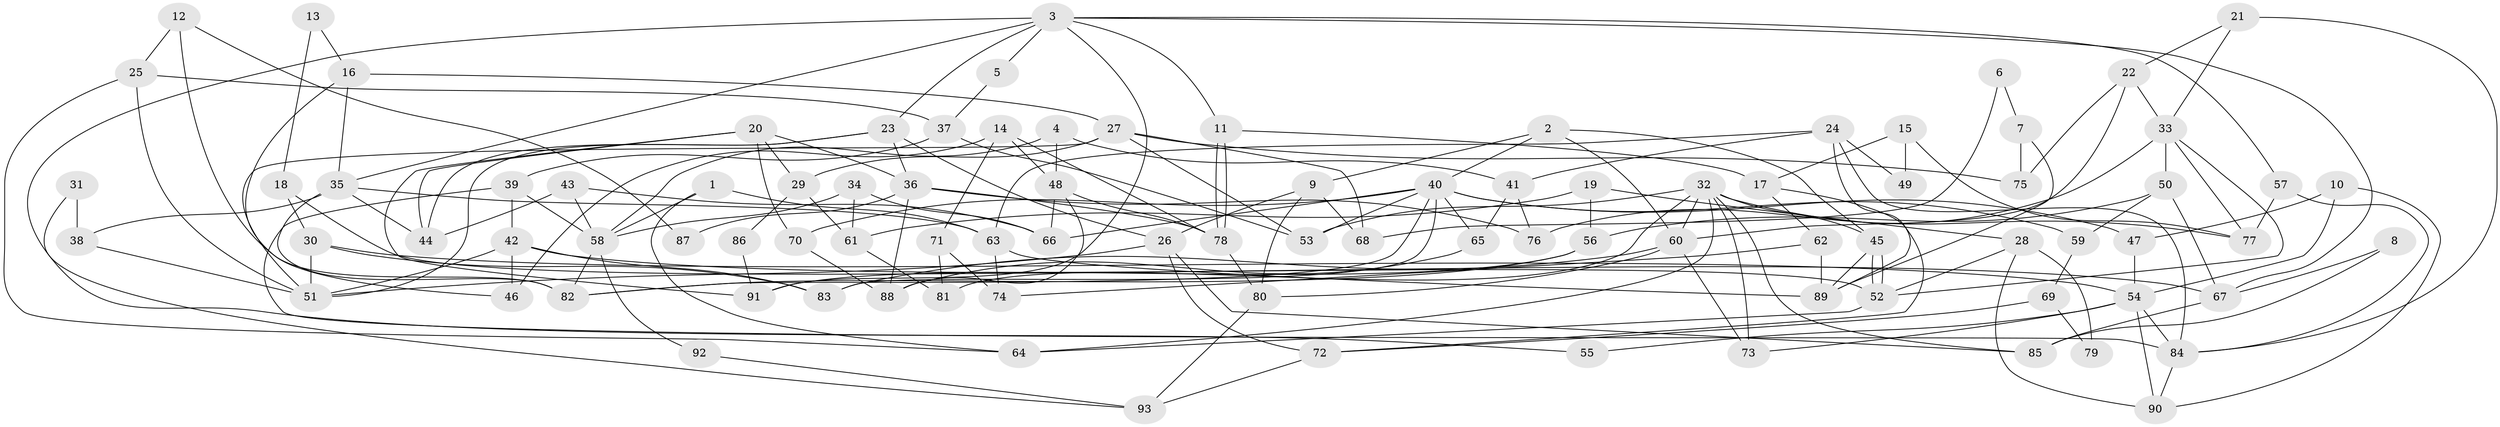 // coarse degree distribution, {6: 0.10810810810810811, 15: 0.02702702702702703, 16: 0.02702702702702703, 5: 0.13513513513513514, 3: 0.1891891891891892, 9: 0.10810810810810811, 7: 0.02702702702702703, 11: 0.08108108108108109, 4: 0.1891891891891892, 14: 0.02702702702702703, 2: 0.05405405405405406, 1: 0.02702702702702703}
// Generated by graph-tools (version 1.1) at 2025/19/03/04/25 18:19:01]
// undirected, 93 vertices, 186 edges
graph export_dot {
graph [start="1"]
  node [color=gray90,style=filled];
  1;
  2;
  3;
  4;
  5;
  6;
  7;
  8;
  9;
  10;
  11;
  12;
  13;
  14;
  15;
  16;
  17;
  18;
  19;
  20;
  21;
  22;
  23;
  24;
  25;
  26;
  27;
  28;
  29;
  30;
  31;
  32;
  33;
  34;
  35;
  36;
  37;
  38;
  39;
  40;
  41;
  42;
  43;
  44;
  45;
  46;
  47;
  48;
  49;
  50;
  51;
  52;
  53;
  54;
  55;
  56;
  57;
  58;
  59;
  60;
  61;
  62;
  63;
  64;
  65;
  66;
  67;
  68;
  69;
  70;
  71;
  72;
  73;
  74;
  75;
  76;
  77;
  78;
  79;
  80;
  81;
  82;
  83;
  84;
  85;
  86;
  87;
  88;
  89;
  90;
  91;
  92;
  93;
  1 -- 58;
  1 -- 63;
  1 -- 64;
  2 -- 45;
  2 -- 60;
  2 -- 9;
  2 -- 40;
  3 -- 91;
  3 -- 67;
  3 -- 5;
  3 -- 11;
  3 -- 23;
  3 -- 35;
  3 -- 55;
  3 -- 57;
  4 -- 41;
  4 -- 58;
  4 -- 48;
  5 -- 37;
  6 -- 7;
  6 -- 68;
  7 -- 75;
  7 -- 89;
  8 -- 67;
  8 -- 85;
  9 -- 26;
  9 -- 68;
  9 -- 80;
  10 -- 90;
  10 -- 47;
  10 -- 54;
  11 -- 78;
  11 -- 78;
  11 -- 17;
  12 -- 25;
  12 -- 82;
  12 -- 87;
  13 -- 18;
  13 -- 16;
  14 -- 78;
  14 -- 48;
  14 -- 46;
  14 -- 71;
  15 -- 77;
  15 -- 17;
  15 -- 49;
  16 -- 46;
  16 -- 35;
  16 -- 27;
  17 -- 62;
  17 -- 72;
  18 -- 52;
  18 -- 30;
  19 -- 61;
  19 -- 56;
  19 -- 28;
  20 -- 36;
  20 -- 44;
  20 -- 29;
  20 -- 70;
  20 -- 91;
  21 -- 33;
  21 -- 84;
  21 -- 22;
  22 -- 60;
  22 -- 33;
  22 -- 75;
  23 -- 51;
  23 -- 26;
  23 -- 36;
  23 -- 44;
  24 -- 63;
  24 -- 84;
  24 -- 41;
  24 -- 49;
  24 -- 89;
  25 -- 51;
  25 -- 64;
  25 -- 37;
  26 -- 51;
  26 -- 72;
  26 -- 85;
  27 -- 51;
  27 -- 29;
  27 -- 53;
  27 -- 68;
  27 -- 75;
  28 -- 52;
  28 -- 79;
  28 -- 90;
  29 -- 61;
  29 -- 86;
  30 -- 83;
  30 -- 54;
  30 -- 51;
  31 -- 93;
  31 -- 38;
  32 -- 64;
  32 -- 53;
  32 -- 45;
  32 -- 60;
  32 -- 73;
  32 -- 77;
  32 -- 81;
  32 -- 85;
  33 -- 77;
  33 -- 50;
  33 -- 52;
  33 -- 76;
  34 -- 66;
  34 -- 58;
  34 -- 61;
  35 -- 82;
  35 -- 38;
  35 -- 44;
  35 -- 63;
  36 -- 78;
  36 -- 76;
  36 -- 87;
  36 -- 88;
  37 -- 53;
  37 -- 39;
  38 -- 51;
  39 -- 84;
  39 -- 42;
  39 -- 58;
  40 -- 70;
  40 -- 47;
  40 -- 53;
  40 -- 59;
  40 -- 65;
  40 -- 66;
  40 -- 82;
  40 -- 83;
  41 -- 76;
  41 -- 65;
  42 -- 83;
  42 -- 46;
  42 -- 51;
  42 -- 67;
  43 -- 44;
  43 -- 66;
  43 -- 58;
  45 -- 52;
  45 -- 52;
  45 -- 89;
  47 -- 54;
  48 -- 88;
  48 -- 66;
  48 -- 78;
  50 -- 67;
  50 -- 56;
  50 -- 59;
  52 -- 64;
  54 -- 73;
  54 -- 55;
  54 -- 84;
  54 -- 90;
  56 -- 82;
  56 -- 91;
  57 -- 84;
  57 -- 77;
  58 -- 82;
  58 -- 92;
  59 -- 69;
  60 -- 80;
  60 -- 73;
  60 -- 83;
  61 -- 81;
  62 -- 74;
  62 -- 89;
  63 -- 89;
  63 -- 74;
  65 -- 88;
  67 -- 85;
  69 -- 72;
  69 -- 79;
  70 -- 88;
  71 -- 81;
  71 -- 74;
  72 -- 93;
  78 -- 80;
  80 -- 93;
  84 -- 90;
  86 -- 91;
  92 -- 93;
}
